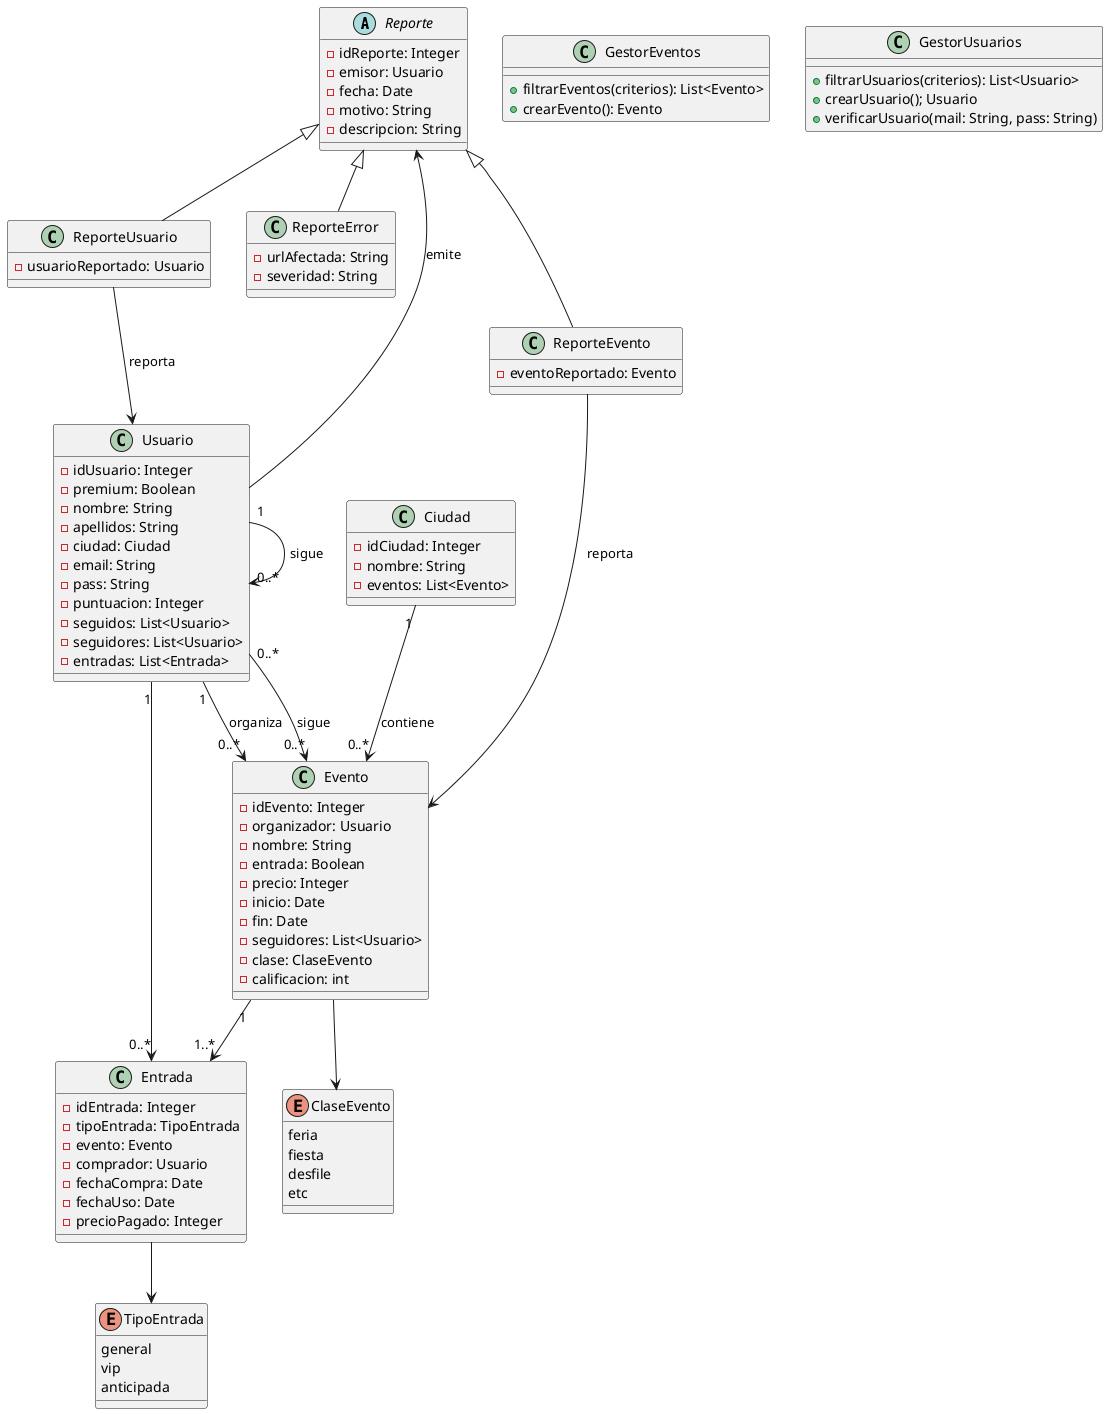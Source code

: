"Apreta ""alt D"" para ver el diagrama en modo de diseño"
@startuml name  "Diagrama de Clases"

abstract class Reporte {
   - idReporte: Integer
   - emisor: Usuario
   - fecha: Date
   - motivo: String
   - descripcion: String
}


class ReporteUsuario {
   - usuarioReportado: Usuario
}


class ReporteError {
   - urlAfectada: String
   - severidad: String
}


class ReporteEvento {
   - eventoReportado: Evento
}


enum ClaseEvento {
   feria
   fiesta
   desfile
   etc
}


class Evento {
   - idEvento: Integer
   - organizador: Usuario
   - nombre: String
   - entrada: Boolean
   - precio: Integer
   - inicio: Date
   - fin: Date
   - seguidores: List<Usuario>
   - clase: ClaseEvento
   - calificacion: int
}


class Ciudad {
   - idCiudad: Integer
   - nombre: String
   - eventos: List<Evento>
}


class Usuario {
   - idUsuario: Integer
   - premium: Boolean
   - nombre: String
   - apellidos: String
   - ciudad: Ciudad
   - email: String
   - pass: String
   - puntuacion: Integer
   - seguidos: List<Usuario>
   - seguidores: List<Usuario>
   - entradas: List<Entrada>
}


class Entrada {
   - idEntrada: Integer
   - tipoEntrada: TipoEntrada
   - evento: Evento
   - comprador: Usuario
   - fechaCompra: Date
   - fechaUso: Date
   - precioPagado: Integer
}


class GestorEventos {
   + filtrarEventos(criterios): List<Evento>
   + crearEvento(): Evento
}


class GestorUsuarios{
   + filtrarUsuarios(criterios): List<Usuario>
   + crearUsuario(); Usuario
   + verificarUsuario(mail: String, pass: String)
}


enum TipoEntrada {
   general
   vip
   anticipada
}






Usuario --> Reporte : emite
Reporte <|-- ReporteUsuario
Reporte <|-- ReporteError
Reporte <|-- ReporteEvento
ReporteUsuario --> Usuario : reporta
ReporteEvento --> Evento : reporta
Usuario "1" --> "0..*" Evento : organiza
Usuario "0..*" --> "0..*" Evento : sigue
Usuario "1" --> "0..*" Usuario : sigue
Evento --> ClaseEvento
Entrada --> TipoEntrada
Ciudad "1" --> "0..*" Evento : contiene
Usuario "1" --> "0..*" Entrada
Evento "1" --> "1..*" Entrada




@enduml


